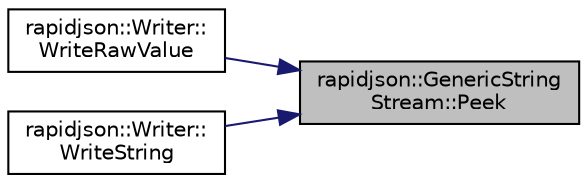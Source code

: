 digraph "rapidjson::GenericStringStream::Peek"
{
 // INTERACTIVE_SVG=YES
 // LATEX_PDF_SIZE
  edge [fontname="Helvetica",fontsize="10",labelfontname="Helvetica",labelfontsize="10"];
  node [fontname="Helvetica",fontsize="10",shape=record];
  rankdir="RL";
  Node5 [label="rapidjson::GenericString\lStream::Peek",height=0.2,width=0.4,color="black", fillcolor="grey75", style="filled", fontcolor="black",tooltip=" "];
  Node5 -> Node6 [dir="back",color="midnightblue",fontsize="10",style="solid",fontname="Helvetica"];
  Node6 [label="rapidjson::Writer::\lWriteRawValue",height=0.2,width=0.4,color="black", fillcolor="white", style="filled",URL="$classrapidjson_1_1_writer.html#a60b50a90fa1cfd525e14c37c36b9998d",tooltip=" "];
  Node5 -> Node7 [dir="back",color="midnightblue",fontsize="10",style="solid",fontname="Helvetica"];
  Node7 [label="rapidjson::Writer::\lWriteString",height=0.2,width=0.4,color="black", fillcolor="white", style="filled",URL="$classrapidjson_1_1_writer.html#a95860b89f9a9eea9d4336f0023c497ce",tooltip=" "];
}
